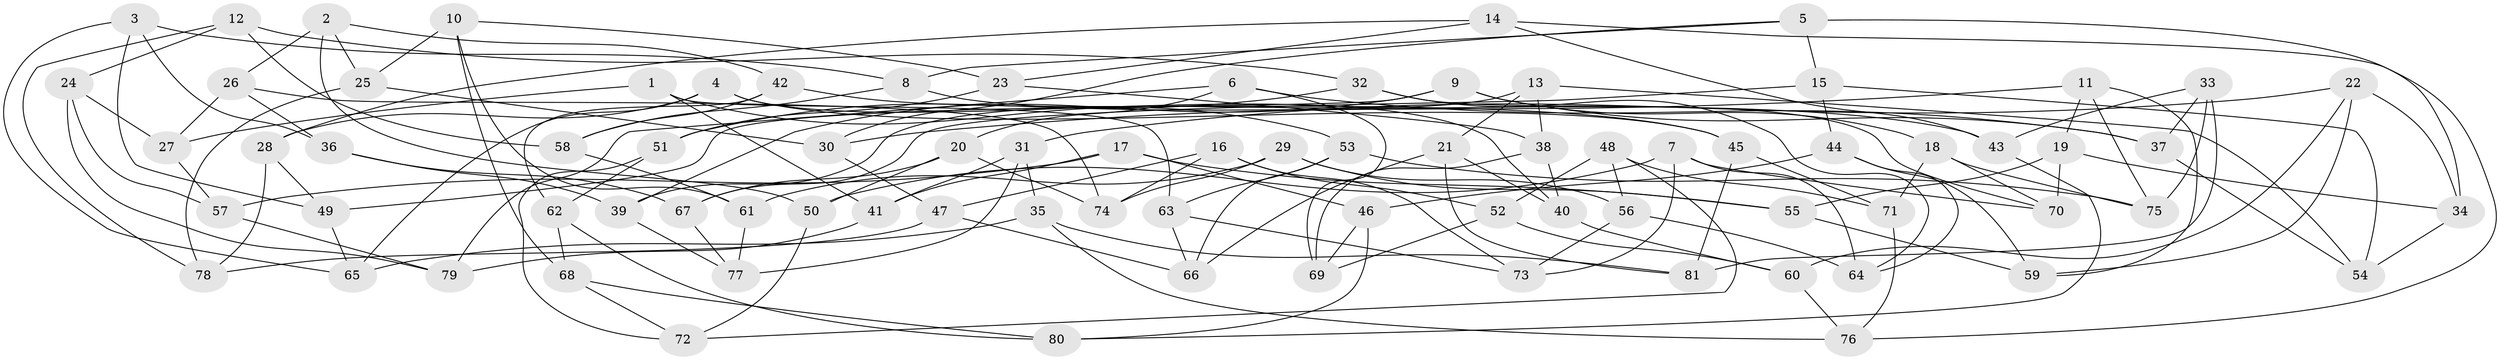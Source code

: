 // coarse degree distribution, {4: 0.1951219512195122, 5: 0.3170731707317073, 6: 0.36585365853658536, 3: 0.07317073170731707, 8: 0.04878048780487805}
// Generated by graph-tools (version 1.1) at 2025/38/03/04/25 23:38:11]
// undirected, 81 vertices, 162 edges
graph export_dot {
  node [color=gray90,style=filled];
  1;
  2;
  3;
  4;
  5;
  6;
  7;
  8;
  9;
  10;
  11;
  12;
  13;
  14;
  15;
  16;
  17;
  18;
  19;
  20;
  21;
  22;
  23;
  24;
  25;
  26;
  27;
  28;
  29;
  30;
  31;
  32;
  33;
  34;
  35;
  36;
  37;
  38;
  39;
  40;
  41;
  42;
  43;
  44;
  45;
  46;
  47;
  48;
  49;
  50;
  51;
  52;
  53;
  54;
  55;
  56;
  57;
  58;
  59;
  60;
  61;
  62;
  63;
  64;
  65;
  66;
  67;
  68;
  69;
  70;
  71;
  72;
  73;
  74;
  75;
  76;
  77;
  78;
  79;
  80;
  81;
  1 -- 27;
  1 -- 53;
  1 -- 63;
  1 -- 41;
  2 -- 50;
  2 -- 42;
  2 -- 26;
  2 -- 25;
  3 -- 36;
  3 -- 65;
  3 -- 49;
  3 -- 8;
  4 -- 40;
  4 -- 28;
  4 -- 45;
  4 -- 65;
  5 -- 34;
  5 -- 15;
  5 -- 30;
  5 -- 8;
  6 -- 79;
  6 -- 37;
  6 -- 20;
  6 -- 69;
  7 -- 64;
  7 -- 50;
  7 -- 70;
  7 -- 73;
  8 -- 58;
  8 -- 43;
  9 -- 49;
  9 -- 37;
  9 -- 18;
  9 -- 39;
  10 -- 25;
  10 -- 68;
  10 -- 61;
  10 -- 23;
  11 -- 19;
  11 -- 75;
  11 -- 30;
  11 -- 59;
  12 -- 24;
  12 -- 58;
  12 -- 78;
  12 -- 32;
  13 -- 39;
  13 -- 21;
  13 -- 38;
  13 -- 54;
  14 -- 28;
  14 -- 23;
  14 -- 43;
  14 -- 76;
  15 -- 67;
  15 -- 44;
  15 -- 54;
  16 -- 47;
  16 -- 52;
  16 -- 73;
  16 -- 74;
  17 -- 55;
  17 -- 57;
  17 -- 41;
  17 -- 46;
  18 -- 75;
  18 -- 70;
  18 -- 71;
  19 -- 55;
  19 -- 70;
  19 -- 34;
  20 -- 50;
  20 -- 74;
  20 -- 67;
  21 -- 40;
  21 -- 66;
  21 -- 81;
  22 -- 31;
  22 -- 59;
  22 -- 34;
  22 -- 60;
  23 -- 38;
  23 -- 51;
  24 -- 79;
  24 -- 57;
  24 -- 27;
  25 -- 30;
  25 -- 78;
  26 -- 36;
  26 -- 74;
  26 -- 27;
  27 -- 57;
  28 -- 49;
  28 -- 78;
  29 -- 55;
  29 -- 61;
  29 -- 56;
  29 -- 74;
  30 -- 47;
  31 -- 41;
  31 -- 35;
  31 -- 77;
  32 -- 64;
  32 -- 51;
  32 -- 70;
  33 -- 43;
  33 -- 37;
  33 -- 75;
  33 -- 81;
  34 -- 54;
  35 -- 76;
  35 -- 81;
  35 -- 65;
  36 -- 39;
  36 -- 67;
  37 -- 54;
  38 -- 40;
  38 -- 69;
  39 -- 77;
  40 -- 60;
  41 -- 79;
  42 -- 45;
  42 -- 58;
  42 -- 62;
  43 -- 80;
  44 -- 64;
  44 -- 46;
  44 -- 59;
  45 -- 71;
  45 -- 81;
  46 -- 80;
  46 -- 69;
  47 -- 66;
  47 -- 78;
  48 -- 56;
  48 -- 72;
  48 -- 52;
  48 -- 71;
  49 -- 65;
  50 -- 72;
  51 -- 62;
  51 -- 72;
  52 -- 60;
  52 -- 69;
  53 -- 75;
  53 -- 66;
  53 -- 63;
  55 -- 59;
  56 -- 64;
  56 -- 73;
  57 -- 79;
  58 -- 61;
  60 -- 76;
  61 -- 77;
  62 -- 68;
  62 -- 80;
  63 -- 73;
  63 -- 66;
  67 -- 77;
  68 -- 80;
  68 -- 72;
  71 -- 76;
}
